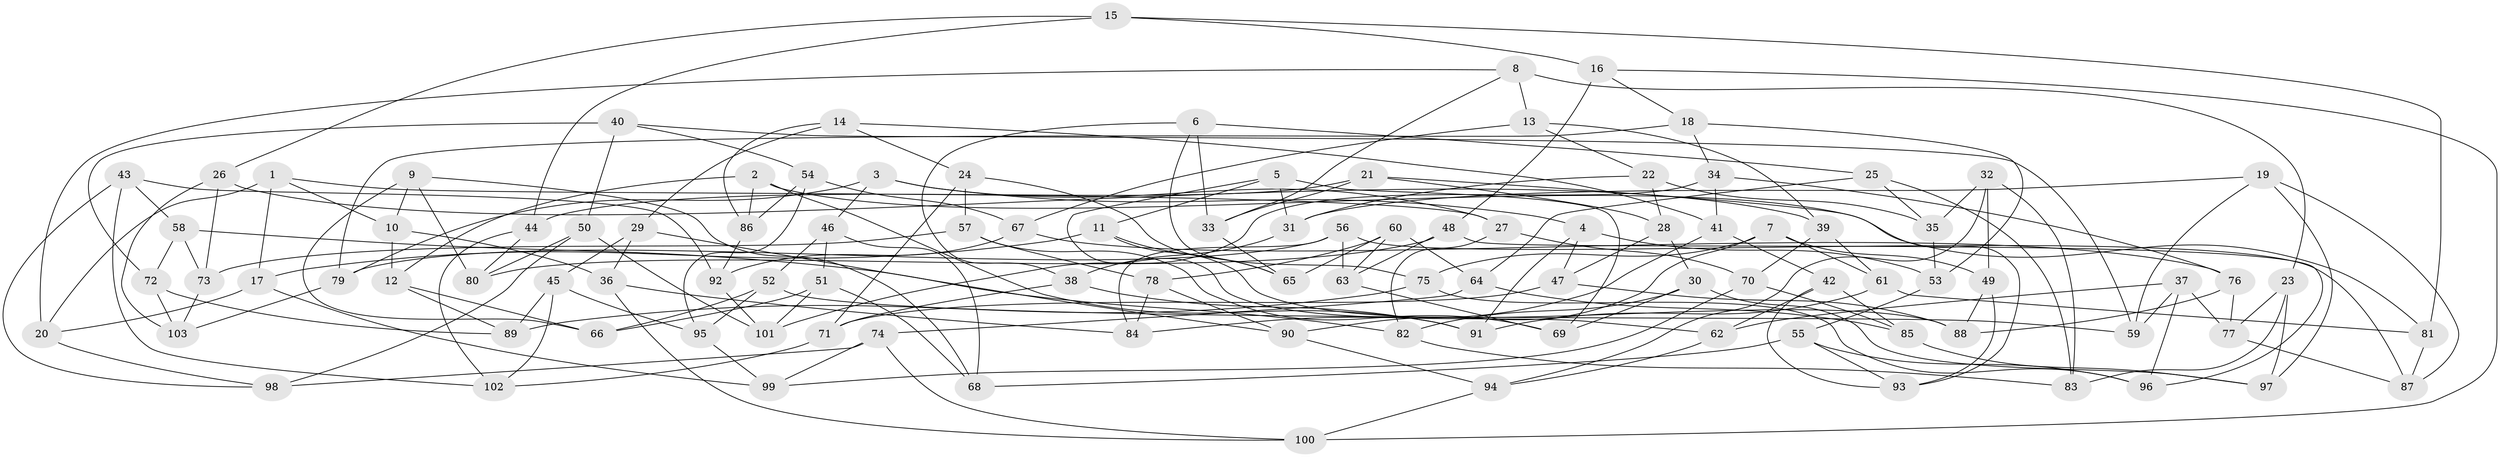 // Generated by graph-tools (version 1.1) at 2025/58/03/09/25 04:58:28]
// undirected, 103 vertices, 206 edges
graph export_dot {
graph [start="1"]
  node [color=gray90,style=filled];
  1;
  2;
  3;
  4;
  5;
  6;
  7;
  8;
  9;
  10;
  11;
  12;
  13;
  14;
  15;
  16;
  17;
  18;
  19;
  20;
  21;
  22;
  23;
  24;
  25;
  26;
  27;
  28;
  29;
  30;
  31;
  32;
  33;
  34;
  35;
  36;
  37;
  38;
  39;
  40;
  41;
  42;
  43;
  44;
  45;
  46;
  47;
  48;
  49;
  50;
  51;
  52;
  53;
  54;
  55;
  56;
  57;
  58;
  59;
  60;
  61;
  62;
  63;
  64;
  65;
  66;
  67;
  68;
  69;
  70;
  71;
  72;
  73;
  74;
  75;
  76;
  77;
  78;
  79;
  80;
  81;
  82;
  83;
  84;
  85;
  86;
  87;
  88;
  89;
  90;
  91;
  92;
  93;
  94;
  95;
  96;
  97;
  98;
  99;
  100;
  101;
  102;
  103;
  1 -- 17;
  1 -- 27;
  1 -- 10;
  1 -- 20;
  2 -- 12;
  2 -- 86;
  2 -- 81;
  2 -- 91;
  3 -- 79;
  3 -- 4;
  3 -- 46;
  3 -- 27;
  4 -- 91;
  4 -- 53;
  4 -- 47;
  5 -- 31;
  5 -- 62;
  5 -- 69;
  5 -- 11;
  6 -- 25;
  6 -- 33;
  6 -- 38;
  6 -- 75;
  7 -- 49;
  7 -- 75;
  7 -- 90;
  7 -- 61;
  8 -- 33;
  8 -- 23;
  8 -- 13;
  8 -- 20;
  9 -- 68;
  9 -- 80;
  9 -- 66;
  9 -- 10;
  10 -- 36;
  10 -- 12;
  11 -- 88;
  11 -- 17;
  11 -- 65;
  12 -- 66;
  12 -- 89;
  13 -- 22;
  13 -- 39;
  13 -- 67;
  14 -- 86;
  14 -- 41;
  14 -- 24;
  14 -- 29;
  15 -- 16;
  15 -- 44;
  15 -- 81;
  15 -- 26;
  16 -- 18;
  16 -- 48;
  16 -- 100;
  17 -- 20;
  17 -- 99;
  18 -- 53;
  18 -- 79;
  18 -- 34;
  19 -- 97;
  19 -- 87;
  19 -- 31;
  19 -- 59;
  20 -- 98;
  21 -- 93;
  21 -- 33;
  21 -- 44;
  21 -- 28;
  22 -- 31;
  22 -- 35;
  22 -- 28;
  23 -- 83;
  23 -- 77;
  23 -- 97;
  24 -- 71;
  24 -- 57;
  24 -- 65;
  25 -- 64;
  25 -- 83;
  25 -- 35;
  26 -- 73;
  26 -- 103;
  26 -- 39;
  27 -- 82;
  27 -- 70;
  28 -- 47;
  28 -- 30;
  29 -- 36;
  29 -- 90;
  29 -- 45;
  30 -- 97;
  30 -- 69;
  30 -- 82;
  31 -- 38;
  32 -- 49;
  32 -- 35;
  32 -- 94;
  32 -- 83;
  33 -- 65;
  34 -- 41;
  34 -- 76;
  34 -- 101;
  35 -- 53;
  36 -- 84;
  36 -- 100;
  37 -- 77;
  37 -- 96;
  37 -- 62;
  37 -- 59;
  38 -- 71;
  38 -- 91;
  39 -- 61;
  39 -- 70;
  40 -- 50;
  40 -- 59;
  40 -- 72;
  40 -- 54;
  41 -- 84;
  41 -- 42;
  42 -- 85;
  42 -- 62;
  42 -- 93;
  43 -- 92;
  43 -- 98;
  43 -- 58;
  43 -- 102;
  44 -- 102;
  44 -- 80;
  45 -- 102;
  45 -- 89;
  45 -- 95;
  46 -- 52;
  46 -- 68;
  46 -- 51;
  47 -- 71;
  47 -- 88;
  48 -- 63;
  48 -- 80;
  48 -- 96;
  49 -- 93;
  49 -- 88;
  50 -- 80;
  50 -- 98;
  50 -- 101;
  51 -- 68;
  51 -- 66;
  51 -- 101;
  52 -- 59;
  52 -- 66;
  52 -- 95;
  53 -- 55;
  54 -- 95;
  54 -- 86;
  54 -- 67;
  55 -- 68;
  55 -- 96;
  55 -- 93;
  56 -- 63;
  56 -- 84;
  56 -- 87;
  56 -- 79;
  57 -- 69;
  57 -- 78;
  57 -- 73;
  58 -- 82;
  58 -- 73;
  58 -- 72;
  60 -- 78;
  60 -- 64;
  60 -- 65;
  60 -- 63;
  61 -- 91;
  61 -- 81;
  62 -- 94;
  63 -- 69;
  64 -- 85;
  64 -- 74;
  67 -- 76;
  67 -- 92;
  70 -- 99;
  70 -- 85;
  71 -- 102;
  72 -- 89;
  72 -- 103;
  73 -- 103;
  74 -- 99;
  74 -- 98;
  74 -- 100;
  75 -- 96;
  75 -- 89;
  76 -- 88;
  76 -- 77;
  77 -- 87;
  78 -- 84;
  78 -- 90;
  79 -- 103;
  81 -- 87;
  82 -- 83;
  85 -- 97;
  86 -- 92;
  90 -- 94;
  92 -- 101;
  94 -- 100;
  95 -- 99;
}
